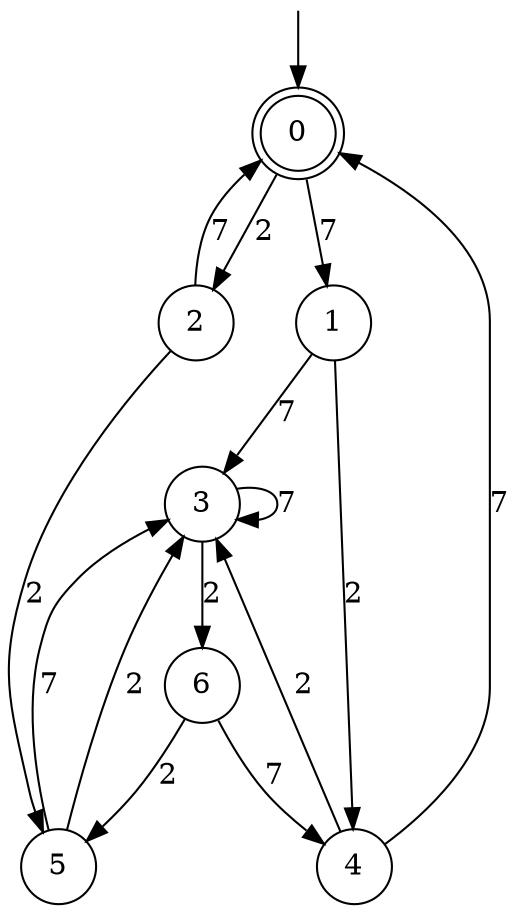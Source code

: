 digraph g {

	s0 [shape="doublecircle" label="0"];
	s1 [shape="circle" label="1"];
	s2 [shape="circle" label="2"];
	s3 [shape="circle" label="3"];
	s4 [shape="circle" label="4"];
	s5 [shape="circle" label="5"];
	s6 [shape="circle" label="6"];
	s0 -> s1 [label="7"];
	s0 -> s2 [label="2"];
	s1 -> s3 [label="7"];
	s1 -> s4 [label="2"];
	s2 -> s0 [label="7"];
	s2 -> s5 [label="2"];
	s3 -> s3 [label="7"];
	s3 -> s6 [label="2"];
	s4 -> s0 [label="7"];
	s4 -> s3 [label="2"];
	s5 -> s3 [label="7"];
	s5 -> s3 [label="2"];
	s6 -> s4 [label="7"];
	s6 -> s5 [label="2"];

__start0 [label="" shape="none" width="0" height="0"];
__start0 -> s0;

}
